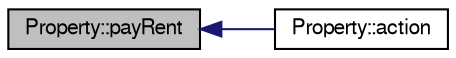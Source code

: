 digraph G
{
  edge [fontname="FreeSans",fontsize="10",labelfontname="FreeSans",labelfontsize="10"];
  node [fontname="FreeSans",fontsize="10",shape=record];
  rankdir="LR";
  Node1 [label="Property::payRent",height=0.2,width=0.4,color="black", fillcolor="grey75", style="filled" fontcolor="black"];
  Node1 -> Node2 [dir="back",color="midnightblue",fontsize="10",style="solid",fontname="FreeSans"];
  Node2 [label="Property::action",height=0.2,width=0.4,color="black", fillcolor="white", style="filled",URL="$class_property.html#a5129c875ddf219f69043e046b5672849",tooltip="method that does the action =p"];
}
